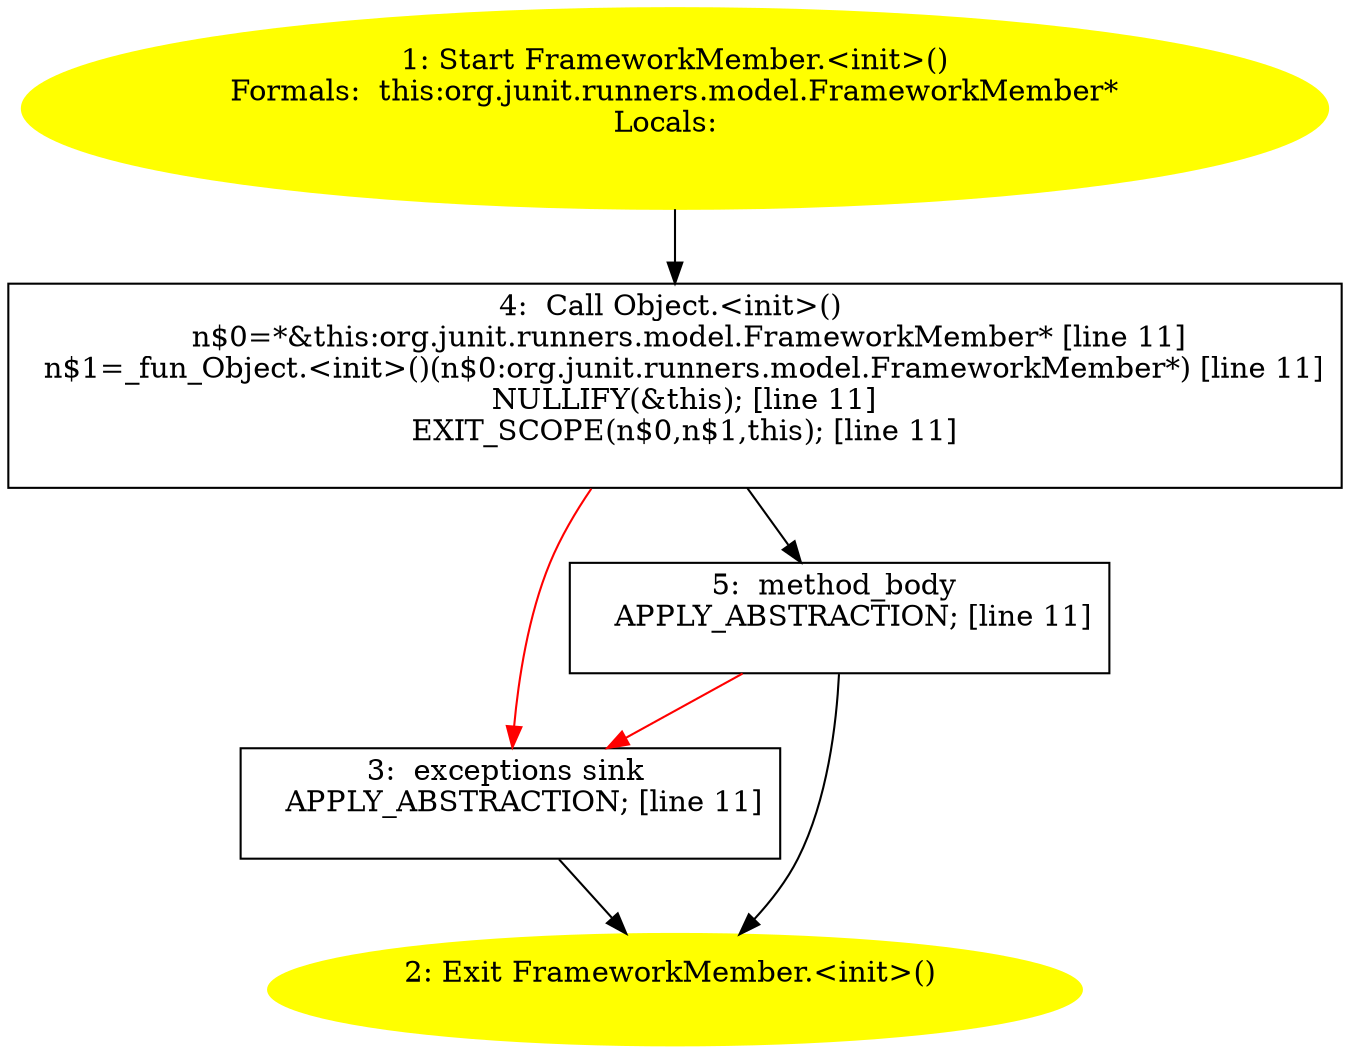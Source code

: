 /* @generated */
digraph cfg {
"org.junit.runners.model.FrameworkMember.<init>().03820e13a04e3370730ce94fb9db5b42_1" [label="1: Start FrameworkMember.<init>()\nFormals:  this:org.junit.runners.model.FrameworkMember*\nLocals:  \n  " color=yellow style=filled]
	

	 "org.junit.runners.model.FrameworkMember.<init>().03820e13a04e3370730ce94fb9db5b42_1" -> "org.junit.runners.model.FrameworkMember.<init>().03820e13a04e3370730ce94fb9db5b42_4" ;
"org.junit.runners.model.FrameworkMember.<init>().03820e13a04e3370730ce94fb9db5b42_2" [label="2: Exit FrameworkMember.<init>() \n  " color=yellow style=filled]
	

"org.junit.runners.model.FrameworkMember.<init>().03820e13a04e3370730ce94fb9db5b42_3" [label="3:  exceptions sink \n   APPLY_ABSTRACTION; [line 11]\n " shape="box"]
	

	 "org.junit.runners.model.FrameworkMember.<init>().03820e13a04e3370730ce94fb9db5b42_3" -> "org.junit.runners.model.FrameworkMember.<init>().03820e13a04e3370730ce94fb9db5b42_2" ;
"org.junit.runners.model.FrameworkMember.<init>().03820e13a04e3370730ce94fb9db5b42_4" [label="4:  Call Object.<init>() \n   n$0=*&this:org.junit.runners.model.FrameworkMember* [line 11]\n  n$1=_fun_Object.<init>()(n$0:org.junit.runners.model.FrameworkMember*) [line 11]\n  NULLIFY(&this); [line 11]\n  EXIT_SCOPE(n$0,n$1,this); [line 11]\n " shape="box"]
	

	 "org.junit.runners.model.FrameworkMember.<init>().03820e13a04e3370730ce94fb9db5b42_4" -> "org.junit.runners.model.FrameworkMember.<init>().03820e13a04e3370730ce94fb9db5b42_5" ;
	 "org.junit.runners.model.FrameworkMember.<init>().03820e13a04e3370730ce94fb9db5b42_4" -> "org.junit.runners.model.FrameworkMember.<init>().03820e13a04e3370730ce94fb9db5b42_3" [color="red" ];
"org.junit.runners.model.FrameworkMember.<init>().03820e13a04e3370730ce94fb9db5b42_5" [label="5:  method_body \n   APPLY_ABSTRACTION; [line 11]\n " shape="box"]
	

	 "org.junit.runners.model.FrameworkMember.<init>().03820e13a04e3370730ce94fb9db5b42_5" -> "org.junit.runners.model.FrameworkMember.<init>().03820e13a04e3370730ce94fb9db5b42_2" ;
	 "org.junit.runners.model.FrameworkMember.<init>().03820e13a04e3370730ce94fb9db5b42_5" -> "org.junit.runners.model.FrameworkMember.<init>().03820e13a04e3370730ce94fb9db5b42_3" [color="red" ];
}

